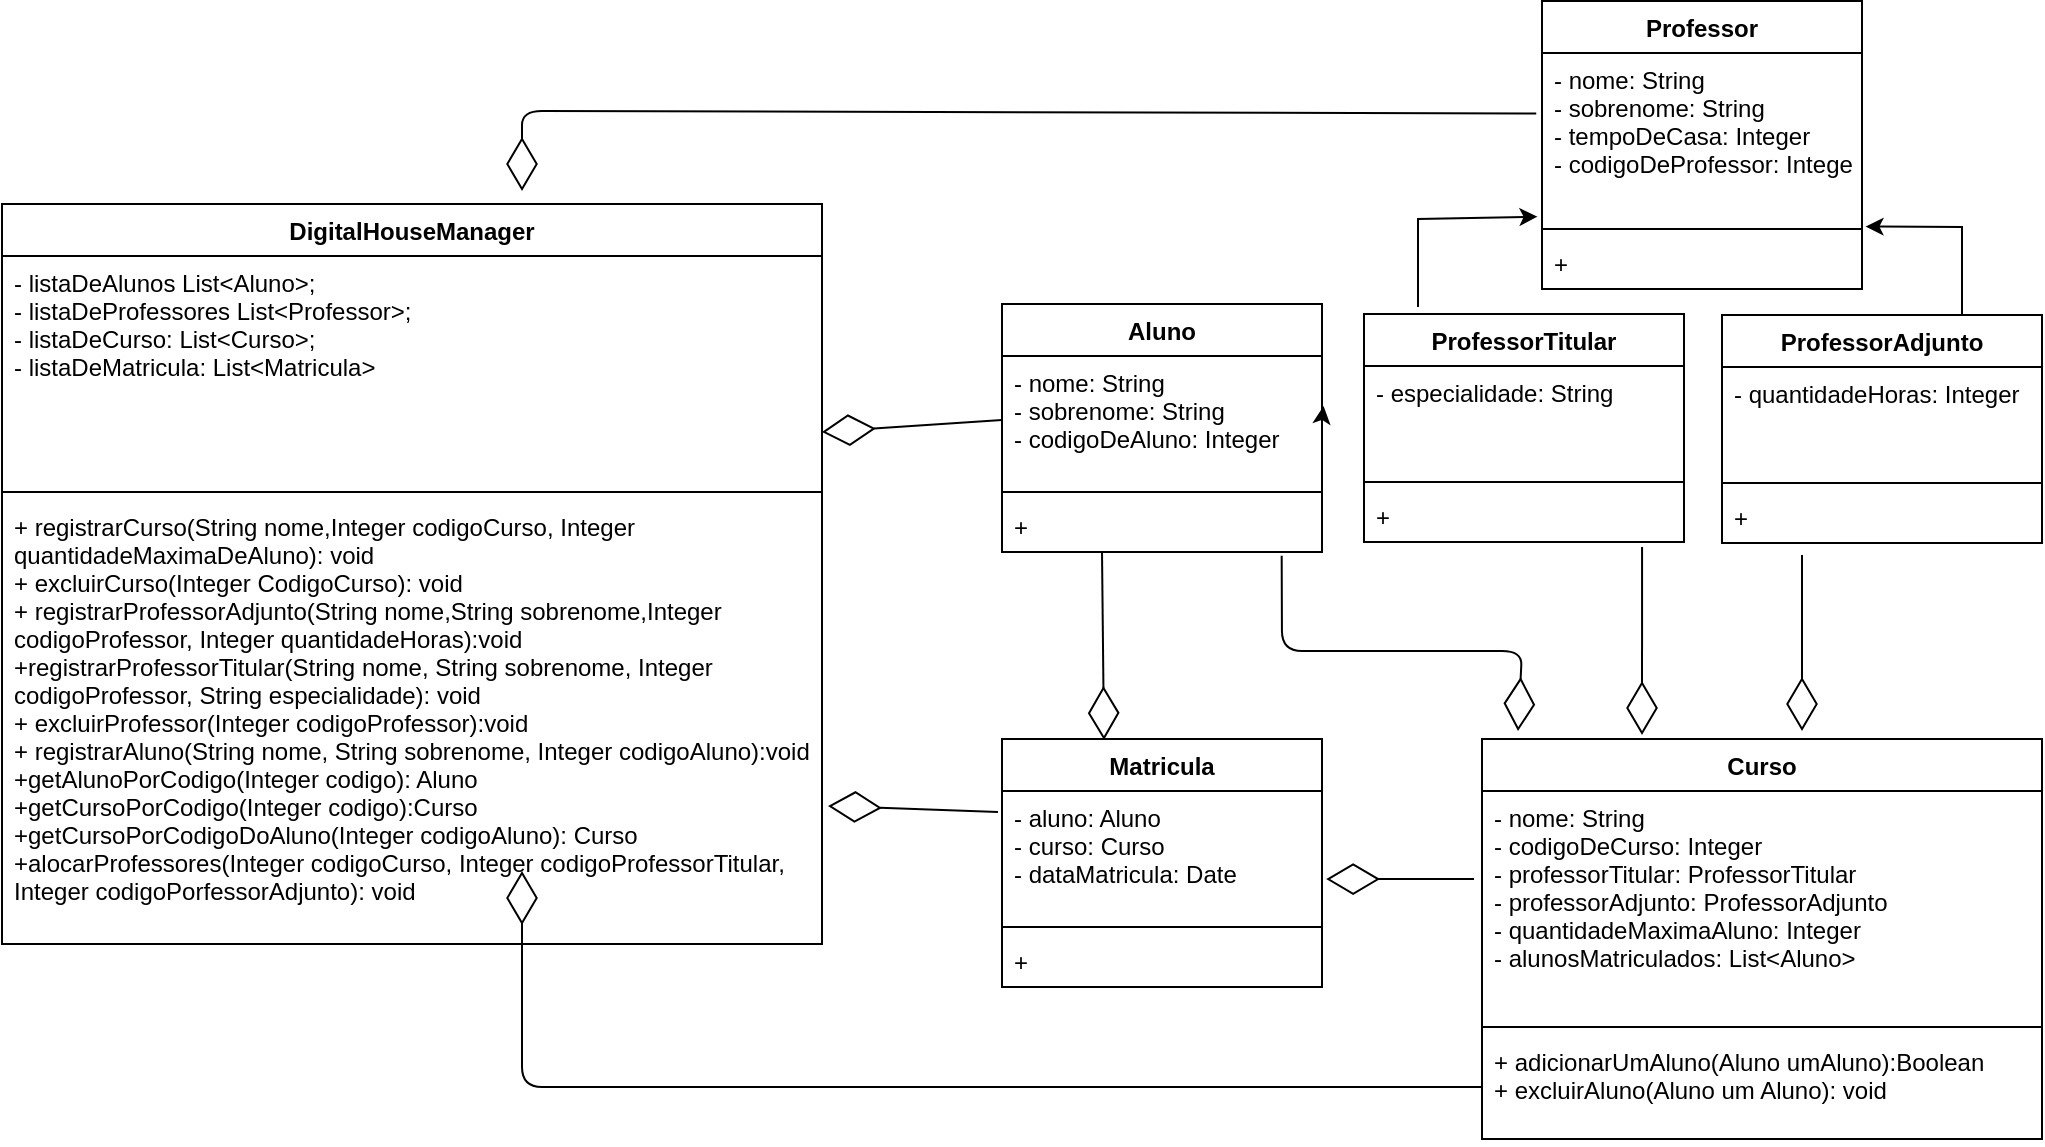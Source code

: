 <mxfile version="10.6.9" type="device"><diagram id="yApowAiZnUG2cL5vZ4y3" name="Página-1"><mxGraphModel dx="2516" dy="748" grid="1" gridSize="10" guides="1" tooltips="1" connect="1" arrows="1" fold="1" page="1" pageScale="1" pageWidth="1169" pageHeight="827" math="0" shadow="0"><root><mxCell id="0"/><mxCell id="1" parent="0"/><mxCell id="lWkyZbNz3KLehD0n26gW-1" value="Curso" style="swimlane;fontStyle=1;align=center;verticalAlign=top;childLayout=stackLayout;horizontal=1;startSize=26;horizontalStack=0;resizeParent=1;resizeParentMax=0;resizeLast=0;collapsible=1;marginBottom=0;" parent="1" vertex="1"><mxGeometry x="-355" y="477.5" width="280" height="200" as="geometry"/></mxCell><mxCell id="lWkyZbNz3KLehD0n26gW-2" value="- nome: String&#10;- codigoDeCurso: Integer&#10;- professorTitular: ProfessorTitular&#10;- professorAdjunto: ProfessorAdjunto&#10;- quantidadeMaximaAluno: Integer&#10;- alunosMatriculados: List&lt;Aluno&gt;&#10;&#10;" style="text;strokeColor=none;fillColor=none;align=left;verticalAlign=top;spacingLeft=4;spacingRight=4;overflow=hidden;rotatable=0;points=[[0,0.5],[1,0.5]];portConstraint=eastwest;" parent="lWkyZbNz3KLehD0n26gW-1" vertex="1"><mxGeometry y="26" width="280" height="114" as="geometry"/></mxCell><mxCell id="lWkyZbNz3KLehD0n26gW-3" value="" style="line;strokeWidth=1;fillColor=none;align=left;verticalAlign=middle;spacingTop=-1;spacingLeft=3;spacingRight=3;rotatable=0;labelPosition=right;points=[];portConstraint=eastwest;" parent="lWkyZbNz3KLehD0n26gW-1" vertex="1"><mxGeometry y="140" width="280" height="8" as="geometry"/></mxCell><mxCell id="lWkyZbNz3KLehD0n26gW-4" value="+ adicionarUmAluno(Aluno umAluno):Boolean&#10;+ excluirAluno(Aluno um Aluno): void&#10;" style="text;strokeColor=none;fillColor=none;align=left;verticalAlign=top;spacingLeft=4;spacingRight=4;overflow=hidden;rotatable=0;points=[[0,0.5],[1,0.5]];portConstraint=eastwest;" parent="lWkyZbNz3KLehD0n26gW-1" vertex="1"><mxGeometry y="148" width="280" height="52" as="geometry"/></mxCell><mxCell id="lWkyZbNz3KLehD0n26gW-5" value="Aluno" style="swimlane;fontStyle=1;align=center;verticalAlign=top;childLayout=stackLayout;horizontal=1;startSize=26;horizontalStack=0;resizeParent=1;resizeParentMax=0;resizeLast=0;collapsible=1;marginBottom=0;" parent="1" vertex="1"><mxGeometry x="-595" y="260" width="160" height="124" as="geometry"/></mxCell><mxCell id="lWkyZbNz3KLehD0n26gW-6" value="- nome: String&#10;- sobrenome: String&#10;- codigoDeAluno: Integer&#10;" style="text;strokeColor=none;fillColor=none;align=left;verticalAlign=top;spacingLeft=4;spacingRight=4;overflow=hidden;rotatable=0;points=[[0,0.5],[1,0.5]];portConstraint=eastwest;" parent="lWkyZbNz3KLehD0n26gW-5" vertex="1"><mxGeometry y="26" width="160" height="64" as="geometry"/></mxCell><mxCell id="lWkyZbNz3KLehD0n26gW-7" value="" style="line;strokeWidth=1;fillColor=none;align=left;verticalAlign=middle;spacingTop=-1;spacingLeft=3;spacingRight=3;rotatable=0;labelPosition=right;points=[];portConstraint=eastwest;" parent="lWkyZbNz3KLehD0n26gW-5" vertex="1"><mxGeometry y="90" width="160" height="8" as="geometry"/></mxCell><mxCell id="TLIf27q8BFxj1P_odaC8-1" style="edgeStyle=orthogonalEdgeStyle;rounded=0;orthogonalLoop=1;jettySize=auto;html=1;exitX=1;exitY=0.5;exitDx=0;exitDy=0;entryX=1.005;entryY=0.391;entryDx=0;entryDy=0;entryPerimeter=0;" parent="lWkyZbNz3KLehD0n26gW-5" source="lWkyZbNz3KLehD0n26gW-6" target="lWkyZbNz3KLehD0n26gW-6" edge="1"><mxGeometry relative="1" as="geometry"/></mxCell><mxCell id="lWkyZbNz3KLehD0n26gW-8" value="+" style="text;strokeColor=none;fillColor=none;align=left;verticalAlign=top;spacingLeft=4;spacingRight=4;overflow=hidden;rotatable=0;points=[[0,0.5],[1,0.5]];portConstraint=eastwest;" parent="lWkyZbNz3KLehD0n26gW-5" vertex="1"><mxGeometry y="98" width="160" height="26" as="geometry"/></mxCell><mxCell id="lWkyZbNz3KLehD0n26gW-9" value="Professor" style="swimlane;fontStyle=1;align=center;verticalAlign=top;childLayout=stackLayout;horizontal=1;startSize=26;horizontalStack=0;resizeParent=1;resizeParentMax=0;resizeLast=0;collapsible=1;marginBottom=0;" parent="1" vertex="1"><mxGeometry x="-325" y="108.5" width="160" height="144" as="geometry"/></mxCell><mxCell id="lWkyZbNz3KLehD0n26gW-10" value="- nome: String&#10;- sobrenome: String&#10;- tempoDeCasa: Integer&#10;- codigoDeProfessor: Integer&#10;" style="text;strokeColor=none;fillColor=none;align=left;verticalAlign=top;spacingLeft=4;spacingRight=4;overflow=hidden;rotatable=0;points=[[0,0.5],[1,0.5]];portConstraint=eastwest;" parent="lWkyZbNz3KLehD0n26gW-9" vertex="1"><mxGeometry y="26" width="160" height="84" as="geometry"/></mxCell><mxCell id="lWkyZbNz3KLehD0n26gW-11" value="" style="line;strokeWidth=1;fillColor=none;align=left;verticalAlign=middle;spacingTop=-1;spacingLeft=3;spacingRight=3;rotatable=0;labelPosition=right;points=[];portConstraint=eastwest;" parent="lWkyZbNz3KLehD0n26gW-9" vertex="1"><mxGeometry y="110" width="160" height="8" as="geometry"/></mxCell><mxCell id="lWkyZbNz3KLehD0n26gW-12" value="+" style="text;strokeColor=none;fillColor=none;align=left;verticalAlign=top;spacingLeft=4;spacingRight=4;overflow=hidden;rotatable=0;points=[[0,0.5],[1,0.5]];portConstraint=eastwest;" parent="lWkyZbNz3KLehD0n26gW-9" vertex="1"><mxGeometry y="118" width="160" height="26" as="geometry"/></mxCell><mxCell id="lWkyZbNz3KLehD0n26gW-13" value="ProfessorTitular" style="swimlane;fontStyle=1;align=center;verticalAlign=top;childLayout=stackLayout;horizontal=1;startSize=26;horizontalStack=0;resizeParent=1;resizeParentMax=0;resizeLast=0;collapsible=1;marginBottom=0;" parent="1" vertex="1"><mxGeometry x="-414" y="265" width="160" height="114" as="geometry"/></mxCell><mxCell id="lWkyZbNz3KLehD0n26gW-14" value="- especialidade: String&#10;&#10;" style="text;strokeColor=none;fillColor=none;align=left;verticalAlign=top;spacingLeft=4;spacingRight=4;overflow=hidden;rotatable=0;points=[[0,0.5],[1,0.5]];portConstraint=eastwest;" parent="lWkyZbNz3KLehD0n26gW-13" vertex="1"><mxGeometry y="26" width="160" height="54" as="geometry"/></mxCell><mxCell id="lWkyZbNz3KLehD0n26gW-15" value="" style="line;strokeWidth=1;fillColor=none;align=left;verticalAlign=middle;spacingTop=-1;spacingLeft=3;spacingRight=3;rotatable=0;labelPosition=right;points=[];portConstraint=eastwest;" parent="lWkyZbNz3KLehD0n26gW-13" vertex="1"><mxGeometry y="80" width="160" height="8" as="geometry"/></mxCell><mxCell id="lWkyZbNz3KLehD0n26gW-16" value="+" style="text;strokeColor=none;fillColor=none;align=left;verticalAlign=top;spacingLeft=4;spacingRight=4;overflow=hidden;rotatable=0;points=[[0,0.5],[1,0.5]];portConstraint=eastwest;" parent="lWkyZbNz3KLehD0n26gW-13" vertex="1"><mxGeometry y="88" width="160" height="26" as="geometry"/></mxCell><mxCell id="lWkyZbNz3KLehD0n26gW-17" value="ProfessorAdjunto" style="swimlane;fontStyle=1;align=center;verticalAlign=top;childLayout=stackLayout;horizontal=1;startSize=26;horizontalStack=0;resizeParent=1;resizeParentMax=0;resizeLast=0;collapsible=1;marginBottom=0;" parent="1" vertex="1"><mxGeometry x="-235" y="265.5" width="160" height="114" as="geometry"/></mxCell><mxCell id="lWkyZbNz3KLehD0n26gW-18" value="- quantidadeHoras: Integer&#10;" style="text;strokeColor=none;fillColor=none;align=left;verticalAlign=top;spacingLeft=4;spacingRight=4;overflow=hidden;rotatable=0;points=[[0,0.5],[1,0.5]];portConstraint=eastwest;" parent="lWkyZbNz3KLehD0n26gW-17" vertex="1"><mxGeometry y="26" width="160" height="54" as="geometry"/></mxCell><mxCell id="lWkyZbNz3KLehD0n26gW-19" value="" style="line;strokeWidth=1;fillColor=none;align=left;verticalAlign=middle;spacingTop=-1;spacingLeft=3;spacingRight=3;rotatable=0;labelPosition=right;points=[];portConstraint=eastwest;" parent="lWkyZbNz3KLehD0n26gW-17" vertex="1"><mxGeometry y="80" width="160" height="8" as="geometry"/></mxCell><mxCell id="lWkyZbNz3KLehD0n26gW-20" value="+" style="text;strokeColor=none;fillColor=none;align=left;verticalAlign=top;spacingLeft=4;spacingRight=4;overflow=hidden;rotatable=0;points=[[0,0.5],[1,0.5]];portConstraint=eastwest;" parent="lWkyZbNz3KLehD0n26gW-17" vertex="1"><mxGeometry y="88" width="160" height="26" as="geometry"/></mxCell><mxCell id="lWkyZbNz3KLehD0n26gW-22" value="Matricula" style="swimlane;fontStyle=1;align=center;verticalAlign=top;childLayout=stackLayout;horizontal=1;startSize=26;horizontalStack=0;resizeParent=1;resizeParentMax=0;resizeLast=0;collapsible=1;marginBottom=0;" parent="1" vertex="1"><mxGeometry x="-595" y="477.5" width="160" height="124" as="geometry"/></mxCell><mxCell id="lWkyZbNz3KLehD0n26gW-23" value="- aluno: Aluno&#10;- curso: Curso&#10;- dataMatricula: Date&#10;" style="text;strokeColor=none;fillColor=none;align=left;verticalAlign=top;spacingLeft=4;spacingRight=4;overflow=hidden;rotatable=0;points=[[0,0.5],[1,0.5]];portConstraint=eastwest;" parent="lWkyZbNz3KLehD0n26gW-22" vertex="1"><mxGeometry y="26" width="160" height="64" as="geometry"/></mxCell><mxCell id="lWkyZbNz3KLehD0n26gW-24" value="" style="line;strokeWidth=1;fillColor=none;align=left;verticalAlign=middle;spacingTop=-1;spacingLeft=3;spacingRight=3;rotatable=0;labelPosition=right;points=[];portConstraint=eastwest;" parent="lWkyZbNz3KLehD0n26gW-22" vertex="1"><mxGeometry y="90" width="160" height="8" as="geometry"/></mxCell><mxCell id="lWkyZbNz3KLehD0n26gW-25" value="+" style="text;strokeColor=none;fillColor=none;align=left;verticalAlign=top;spacingLeft=4;spacingRight=4;overflow=hidden;rotatable=0;points=[[0,0.5],[1,0.5]];portConstraint=eastwest;" parent="lWkyZbNz3KLehD0n26gW-22" vertex="1"><mxGeometry y="98" width="160" height="26" as="geometry"/></mxCell><mxCell id="lWkyZbNz3KLehD0n26gW-26" value="DigitalHouseManager" style="swimlane;fontStyle=1;align=center;verticalAlign=top;childLayout=stackLayout;horizontal=1;startSize=26;horizontalStack=0;resizeParent=1;resizeParentMax=0;resizeLast=0;collapsible=1;marginBottom=0;" parent="1" vertex="1"><mxGeometry x="-1095" y="210" width="410" height="370" as="geometry"/></mxCell><mxCell id="lWkyZbNz3KLehD0n26gW-27" value="- listaDeAlunos List&lt;Aluno&gt;;&#10;- listaDeProfessores List&lt;Professor&gt;;&#10;- listaDeCurso: List&lt;Curso&gt;;&#10;- listaDeMatricula: List&lt;Matricula&gt;&#10;" style="text;strokeColor=none;fillColor=none;align=left;verticalAlign=top;spacingLeft=4;spacingRight=4;overflow=hidden;rotatable=0;points=[[0,0.5],[1,0.5]];portConstraint=eastwest;" parent="lWkyZbNz3KLehD0n26gW-26" vertex="1"><mxGeometry y="26" width="410" height="114" as="geometry"/></mxCell><mxCell id="TLIf27q8BFxj1P_odaC8-13" value="" style="endArrow=diamondThin;endFill=0;endSize=24;html=1;exitX=0;exitY=0.5;exitDx=0;exitDy=0;" parent="lWkyZbNz3KLehD0n26gW-26" source="lWkyZbNz3KLehD0n26gW-6" edge="1"><mxGeometry width="160" relative="1" as="geometry"><mxPoint x="460" y="114.2" as="sourcePoint"/><mxPoint x="410" y="114" as="targetPoint"/></mxGeometry></mxCell><mxCell id="lWkyZbNz3KLehD0n26gW-28" value="" style="line;strokeWidth=1;fillColor=none;align=left;verticalAlign=middle;spacingTop=-1;spacingLeft=3;spacingRight=3;rotatable=0;labelPosition=right;points=[];portConstraint=eastwest;" parent="lWkyZbNz3KLehD0n26gW-26" vertex="1"><mxGeometry y="140" width="410" height="8" as="geometry"/></mxCell><mxCell id="lWkyZbNz3KLehD0n26gW-29" value="+ registrarCurso(String nome,Integer codigoCurso, Integer &#10;quantidadeMaximaDeAluno): void&#10;+ excluirCurso(Integer CodigoCurso): void&#10;+ registrarProfessorAdjunto(String nome,String sobrenome,Integer &#10;codigoProfessor, Integer quantidadeHoras):void&#10;+registrarProfessorTitular(String nome, String sobrenome, Integer &#10;codigoProfessor, String especialidade): void&#10;+ excluirProfessor(Integer codigoProfessor):void&#10;+ registrarAluno(String nome, String sobrenome, Integer codigoAluno):void&#10;+getAlunoPorCodigo(Integer codigo): Aluno&#10;+getCursoPorCodigo(Integer codigo):Curso&#10;+getCursoPorCodigoDoAluno(Integer codigoAluno): Curso&#10;+alocarProfessores(Integer codigoCurso, Integer codigoProfessorTitular, &#10;Integer codigoPorfessorAdjunto): void&#10;" style="text;strokeColor=none;fillColor=none;align=left;verticalAlign=top;spacingLeft=4;spacingRight=4;overflow=hidden;rotatable=0;points=[[0,0.5],[1,0.5]];portConstraint=eastwest;" parent="lWkyZbNz3KLehD0n26gW-26" vertex="1"><mxGeometry y="148" width="410" height="222" as="geometry"/></mxCell><mxCell id="TLIf27q8BFxj1P_odaC8-3" value="" style="endArrow=classic;html=1;rounded=0;entryX=1.011;entryY=1.033;entryDx=0;entryDy=0;entryPerimeter=0;exitX=0.75;exitY=0;exitDx=0;exitDy=0;" parent="1" source="lWkyZbNz3KLehD0n26gW-17" target="lWkyZbNz3KLehD0n26gW-10" edge="1"><mxGeometry width="50" height="50" relative="1" as="geometry"><mxPoint x="-115" y="313.5" as="sourcePoint"/><mxPoint x="247" y="255.5" as="targetPoint"/><Array as="points"><mxPoint x="-115" y="221.5"/></Array></mxGeometry></mxCell><mxCell id="TLIf27q8BFxj1P_odaC8-6" value="" style="endArrow=classic;html=1;rounded=0;entryX=-0.014;entryY=0.974;entryDx=0;entryDy=0;entryPerimeter=0;exitX=0.75;exitY=0;exitDx=0;exitDy=0;" parent="1" target="lWkyZbNz3KLehD0n26gW-10" edge="1"><mxGeometry width="50" height="50" relative="1" as="geometry"><mxPoint x="-387" y="261.5" as="sourcePoint"/><mxPoint x="-435" y="217.5" as="targetPoint"/><Array as="points"><mxPoint x="-387" y="217.5"/></Array></mxGeometry></mxCell><mxCell id="TLIf27q8BFxj1P_odaC8-7" value="" style="endArrow=diamondThin;endFill=0;endSize=24;html=1;" parent="1" edge="1"><mxGeometry width="160" relative="1" as="geometry"><mxPoint x="-195" y="385.5" as="sourcePoint"/><mxPoint x="-195" y="473.5" as="targetPoint"/></mxGeometry></mxCell><mxCell id="TLIf27q8BFxj1P_odaC8-8" value="" style="endArrow=diamondThin;endFill=0;endSize=24;html=1;exitX=0.869;exitY=1.096;exitDx=0;exitDy=0;exitPerimeter=0;" parent="1" source="lWkyZbNz3KLehD0n26gW-16" edge="1"><mxGeometry width="160" relative="1" as="geometry"><mxPoint x="-197" y="398.5" as="sourcePoint"/><mxPoint x="-275" y="475.5" as="targetPoint"/></mxGeometry></mxCell><mxCell id="TLIf27q8BFxj1P_odaC8-9" value="" style="endArrow=diamondThin;endFill=0;endSize=24;html=1;exitX=0.531;exitY=1.096;exitDx=0;exitDy=0;exitPerimeter=0;entryX=0.123;entryY=-0.01;entryDx=0;entryDy=0;entryPerimeter=0;" parent="1" edge="1"><mxGeometry width="160" relative="1" as="geometry"><mxPoint x="-545" y="384" as="sourcePoint"/><mxPoint x="-544" y="478" as="targetPoint"/></mxGeometry></mxCell><mxCell id="TLIf27q8BFxj1P_odaC8-10" value="" style="endArrow=diamondThin;endFill=0;endSize=24;html=1;entryX=1.013;entryY=0.688;entryDx=0;entryDy=0;entryPerimeter=0;" parent="1" target="lWkyZbNz3KLehD0n26gW-23" edge="1"><mxGeometry width="160" relative="1" as="geometry"><mxPoint x="-359" y="547.5" as="sourcePoint"/><mxPoint x="-308" y="495.5" as="targetPoint"/></mxGeometry></mxCell><mxCell id="TLIf27q8BFxj1P_odaC8-11" value="" style="endArrow=diamondThin;endFill=0;endSize=24;html=1;exitX=-0.018;exitY=0.36;exitDx=0;exitDy=0;exitPerimeter=0;" parent="1" source="lWkyZbNz3KLehD0n26gW-10" edge="1"><mxGeometry width="160" relative="1" as="geometry"><mxPoint x="-835" y="203.5" as="sourcePoint"/><mxPoint x="-835" y="203.5" as="targetPoint"/><Array as="points"><mxPoint x="-835" y="163.5"/></Array></mxGeometry></mxCell><mxCell id="TLIf27q8BFxj1P_odaC8-12" value="" style="endArrow=diamondThin;endFill=0;endSize=24;html=1;exitX=-0.011;exitY=0.15;exitDx=0;exitDy=0;exitPerimeter=0;" parent="1" edge="1"><mxGeometry width="160" relative="1" as="geometry"><mxPoint x="-597" y="514" as="sourcePoint"/><mxPoint x="-682" y="511" as="targetPoint"/></mxGeometry></mxCell><mxCell id="TLIf27q8BFxj1P_odaC8-14" value="" style="endArrow=diamondThin;endFill=0;endSize=24;html=1;exitX=0;exitY=0.5;exitDx=0;exitDy=0;" parent="1" source="lWkyZbNz3KLehD0n26gW-4" edge="1"><mxGeometry width="160" relative="1" as="geometry"><mxPoint x="-1009" y="600.5" as="sourcePoint"/><mxPoint x="-835" y="543.5" as="targetPoint"/><Array as="points"><mxPoint x="-835" y="651.5"/></Array></mxGeometry></mxCell><mxCell id="TLIf27q8BFxj1P_odaC8-15" value="" style="endArrow=diamondThin;endFill=0;endSize=24;html=1;exitX=0.874;exitY=1.073;exitDx=0;exitDy=0;exitPerimeter=0;" parent="1" source="lWkyZbNz3KLehD0n26gW-8" edge="1"><mxGeometry width="160" relative="1" as="geometry"><mxPoint x="-355" y="384" as="sourcePoint"/><mxPoint x="-337" y="473.5" as="targetPoint"/><Array as="points"><mxPoint x="-455" y="433.5"/><mxPoint x="-335" y="433.5"/></Array></mxGeometry></mxCell></root></mxGraphModel></diagram></mxfile>